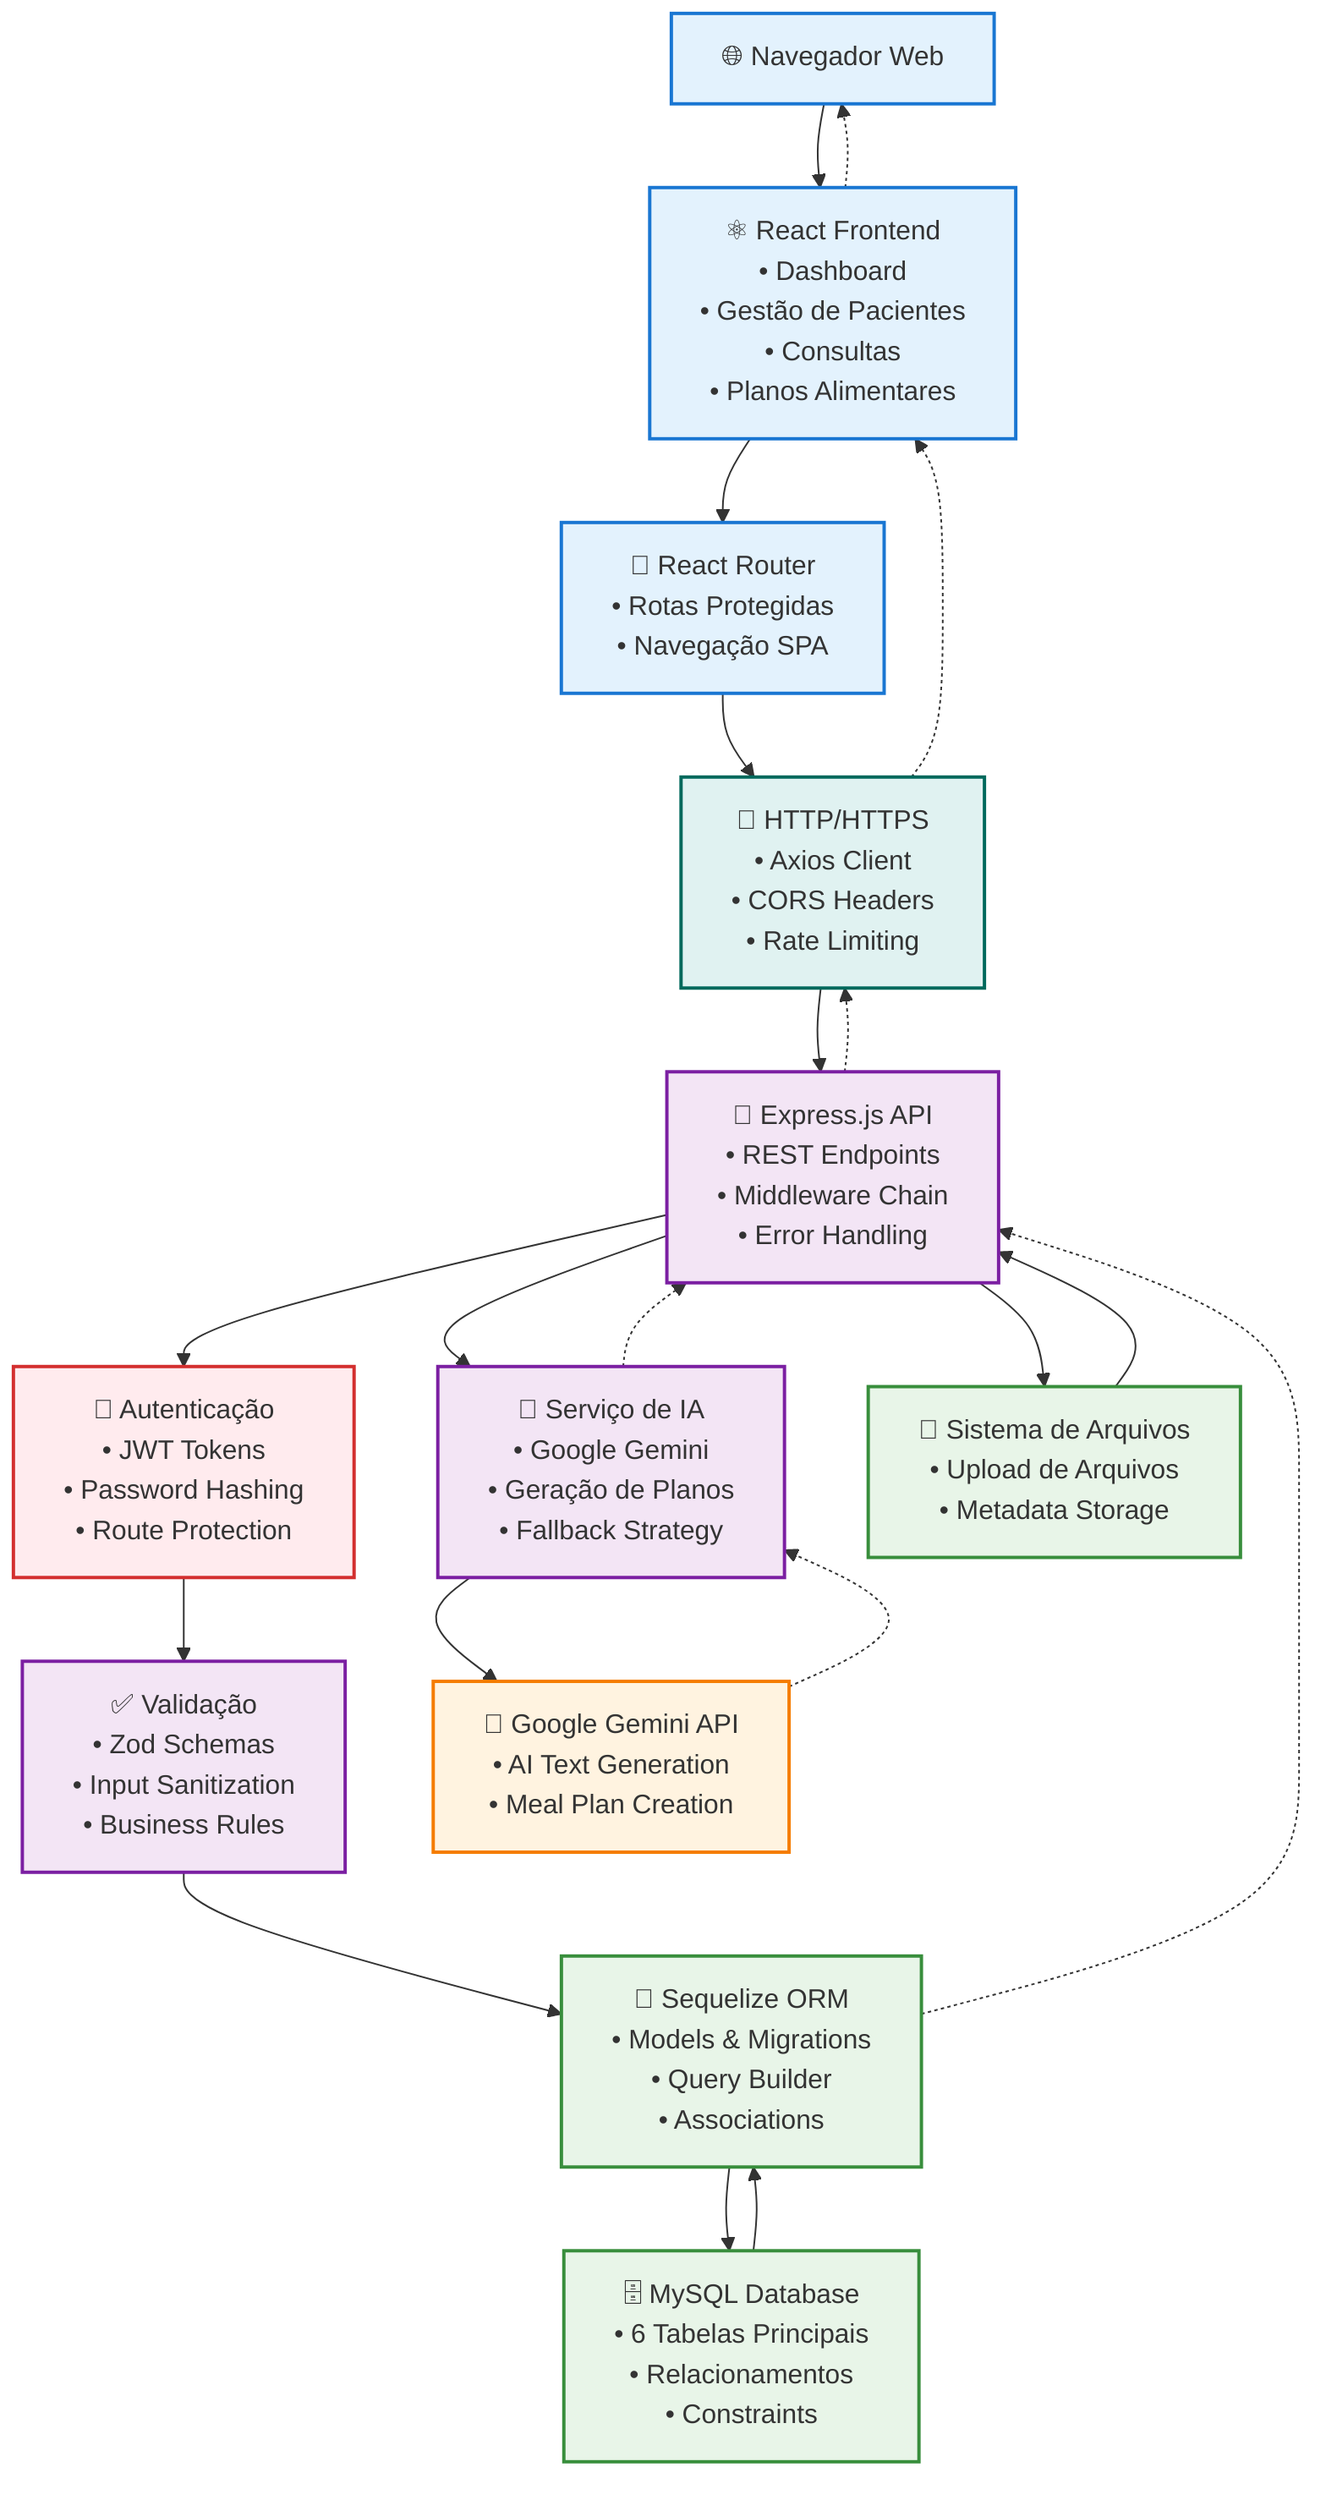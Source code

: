 flowchart TD
    %% Frontend Components
    Browser["🌐 Navegador Web"]
    React["⚛️ React Frontend<br/>• Dashboard<br/>• Gestão de Pacientes<br/>• Consultas<br/>• Planos Alimentares"]
    Router["🔀 React Router<br/>• Rotas Protegidas<br/>• Navegação SPA"]
    
    %% HTTP Layer
    HTTP["📡 HTTP/HTTPS<br/>• Axios Client<br/>• CORS Headers<br/>• Rate Limiting"]
    
    %% Backend Components
    Express["🚀 Express.js API<br/>• REST Endpoints<br/>• Middleware Chain<br/>• Error Handling"]
    Auth["🔐 Autenticação<br/>• JWT Tokens<br/>• Password Hashing<br/>• Route Protection"]
    Validation["✅ Validação<br/>• Zod Schemas<br/>• Input Sanitization<br/>• Business Rules"]
    
    %% Services
    AIService["🤖 Serviço de IA<br/>• Google Gemini<br/>• Geração de Planos<br/>• Fallback Strategy"]
    
    %% Database
    MySQL["🗄️ MySQL Database<br/>• 6 Tabelas Principais<br/>• Relacionamentos<br/>• Constraints"]
    Sequelize["🔗 Sequelize ORM<br/>• Models & Migrations<br/>• Query Builder<br/>• Associations"]
    
    %% File System
    FileSystem["💾 Sistema de Arquivos<br/>• Upload de Arquivos<br/>• Metadata Storage"]
    
    %% External Services
    GoogleAI["🧠 Google Gemini API<br/>• AI Text Generation<br/>• Meal Plan Creation"]
    
    %% User Flow
    Browser --> React
    React --> Router
    Router --> HTTP
    
    %% API Communication
    HTTP --> Express
    Express --> Auth
    Auth --> Validation
    Validation --> Sequelize
    
    %% External Integration
    Express --> AIService
    AIService --> GoogleAI
    GoogleAI -.-> AIService
    AIService -.-> Express
    
    %% Database Operations
    Sequelize --> MySQL
    MySQL --> Sequelize
    
    %% File Operations
    Express --> FileSystem
    FileSystem --> Express
    
    %% Response Flow
    Sequelize -.-> Express
    Express -.-> HTTP
    HTTP -.-> React
    React -.-> Browser
    
    %% Styling
    classDef frontend fill:#e3f2fd,stroke:#1976d2,stroke-width:2px
    classDef backend fill:#f3e5f5,stroke:#7b1fa2,stroke-width:2px
    classDef database fill:#e8f5e8,stroke:#388e3c,stroke-width:2px
    classDef external fill:#fff3e0,stroke:#f57c00,stroke-width:2px
    classDef security fill:#ffebee,stroke:#d32f2f,stroke-width:2px
    classDef http fill:#e0f2f1,stroke:#00695c,stroke-width:2px
    
    class Browser,React,Router frontend
    class Express,Validation,AIService backend
    class MySQL,Sequelize,FileSystem database
    class GoogleAI external
    class Auth security
    class HTTP http